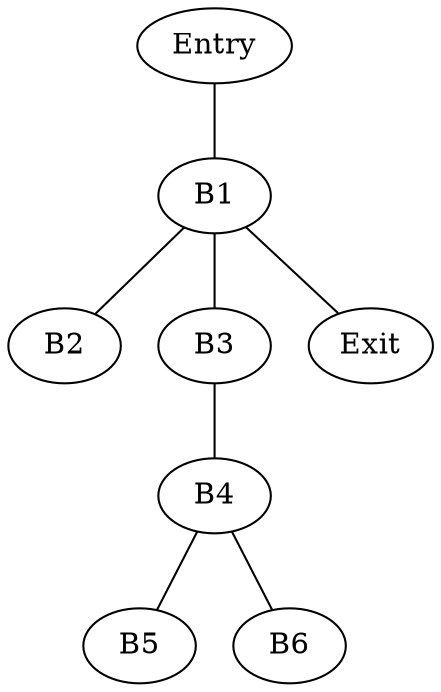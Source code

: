 graph DominatorTree {
    Entry -- B1;
    B1 -- B2;
    B1 -- B3;
    B1 -- Exit;
    B3 -- B4;
    B4 -- B5;
    B4 -- B6;
}
